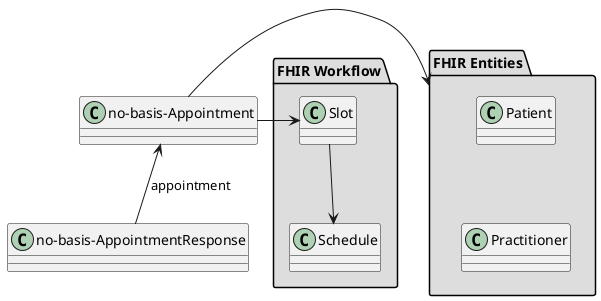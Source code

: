 @startuml

hide <<encounter>>

package "FHIR Workflow" #DDDDDD {
class "Schedule" as class7
class "Slot" as class8

class8 -down-> class7
}

together {
class "no-basis-Appointment" as class1
class "no-basis-AppointmentResponse" as class2
'class "no-basis-Encounter" as class3 <<encounter>>
class2 -up-> class1 : appointment
}

package "FHIR Entities" #DDDDDD {
class "Patient" as class4
class "Practitioner" as class5

class4 -down[hidden]-> class5
'class "Person" as class6
}

'class3 -down-> class1 : reference
class1 -left-> class8

class1 -right-> "FHIR Entities" 
'class2 -left-> "FHIR Entities"
'"FHIR Entities" -left[hidden]-> "FHIR Workflow"

@enduml